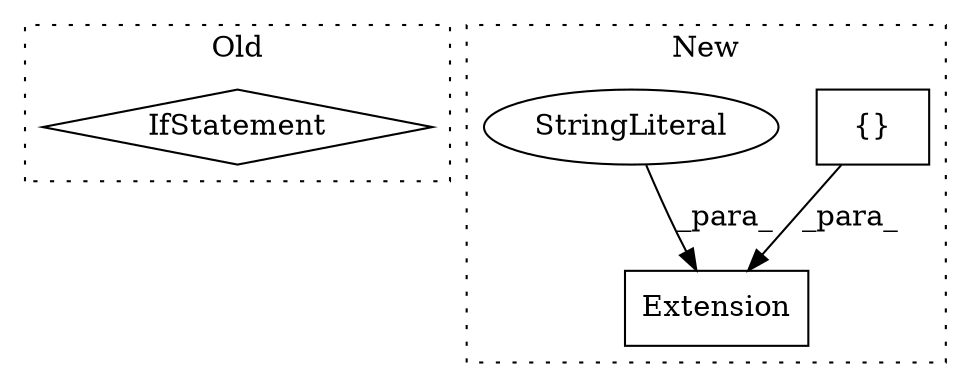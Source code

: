 digraph G {
subgraph cluster0 {
1 [label="IfStatement" a="25" s="2868,2916" l="4,2" shape="diamond"];
label = "Old";
style="dotted";
}
subgraph cluster1 {
2 [label="Extension" a="32" s="3098,3150" l="10,1" shape="box"];
3 [label="{}" a="4" s="3148" l="2" shape="box"];
4 [label="StringLiteral" a="45" s="3108" l="30" shape="ellipse"];
label = "New";
style="dotted";
}
3 -> 2 [label="_para_"];
4 -> 2 [label="_para_"];
}